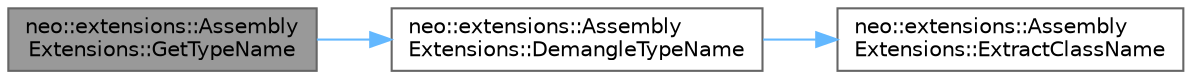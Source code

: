 digraph "neo::extensions::AssemblyExtensions::GetTypeName"
{
 // LATEX_PDF_SIZE
  bgcolor="transparent";
  edge [fontname=Helvetica,fontsize=10,labelfontname=Helvetica,labelfontsize=10];
  node [fontname=Helvetica,fontsize=10,shape=box,height=0.2,width=0.4];
  rankdir="LR";
  Node1 [id="Node000001",label="neo::extensions::Assembly\lExtensions::GetTypeName",height=0.2,width=0.4,color="gray40", fillcolor="grey60", style="filled", fontcolor="black",tooltip="Get clean type name (without namespace prefixes)"];
  Node1 -> Node2 [id="edge3_Node000001_Node000002",color="steelblue1",style="solid",tooltip=" "];
  Node2 [id="Node000002",label="neo::extensions::Assembly\lExtensions::DemangleTypeName",height=0.2,width=0.4,color="grey40", fillcolor="white", style="filled",URL="$classneo_1_1extensions_1_1_assembly_extensions.html#a53b03b09511650d449f520898c2751e5",tooltip="Demangle a C++ type name to human-readable form."];
  Node2 -> Node3 [id="edge4_Node000002_Node000003",color="steelblue1",style="solid",tooltip=" "];
  Node3 [id="Node000003",label="neo::extensions::Assembly\lExtensions::ExtractClassName",height=0.2,width=0.4,color="grey40", fillcolor="white", style="filled",URL="$classneo_1_1extensions_1_1_assembly_extensions.html#ab7f0c27a9aae61d7ed68ce044efbcd71",tooltip="Extract clean class name from full qualified name."];
}
